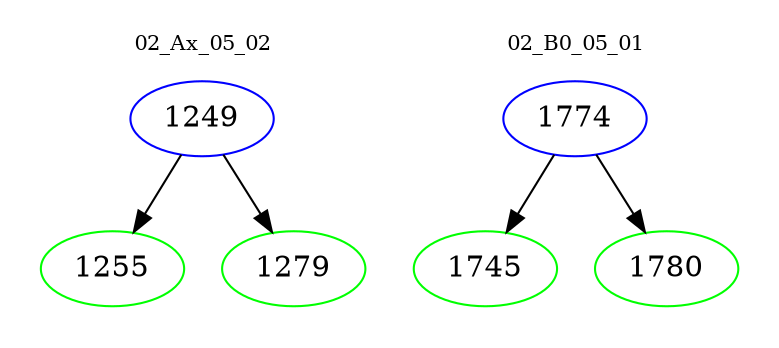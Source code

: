 digraph{
subgraph cluster_0 {
color = white
label = "02_Ax_05_02";
fontsize=10;
T0_1249 [label="1249", color="blue"]
T0_1249 -> T0_1255 [color="black"]
T0_1255 [label="1255", color="green"]
T0_1249 -> T0_1279 [color="black"]
T0_1279 [label="1279", color="green"]
}
subgraph cluster_1 {
color = white
label = "02_B0_05_01";
fontsize=10;
T1_1774 [label="1774", color="blue"]
T1_1774 -> T1_1745 [color="black"]
T1_1745 [label="1745", color="green"]
T1_1774 -> T1_1780 [color="black"]
T1_1780 [label="1780", color="green"]
}
}
